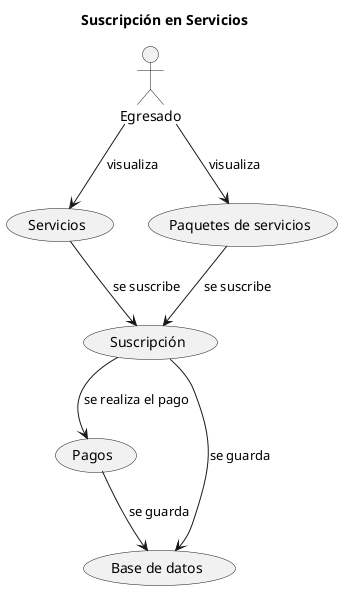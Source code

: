 @startuml

title Suscripción en Servicios

actor Egresado

Egresado --> (Servicios): visualiza
Egresado --> (Paquetes de servicios): visualiza
(Servicios) -down-> (Suscripción) : se suscribe
(Paquetes de servicios) -down-> (Suscripción) : se suscribe
(Suscripción) -down-> (Pagos) : se realiza el pago
(Pagos) -down-> (Base de datos) : se guarda
(Suscripción) -down-> (Base de datos) : se guarda
@enduml
